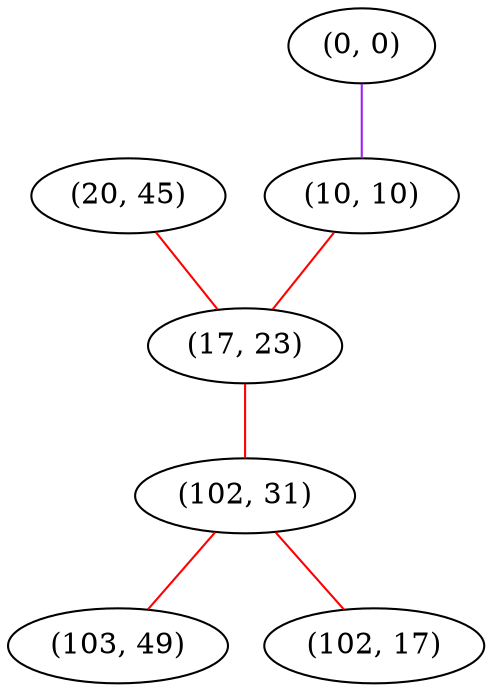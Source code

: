 graph "" {
"(20, 45)";
"(0, 0)";
"(10, 10)";
"(17, 23)";
"(102, 31)";
"(103, 49)";
"(102, 17)";
"(20, 45)" -- "(17, 23)"  [color=red, key=0, weight=1];
"(0, 0)" -- "(10, 10)"  [color=purple, key=0, weight=4];
"(10, 10)" -- "(17, 23)"  [color=red, key=0, weight=1];
"(17, 23)" -- "(102, 31)"  [color=red, key=0, weight=1];
"(102, 31)" -- "(102, 17)"  [color=red, key=0, weight=1];
"(102, 31)" -- "(103, 49)"  [color=red, key=0, weight=1];
}
